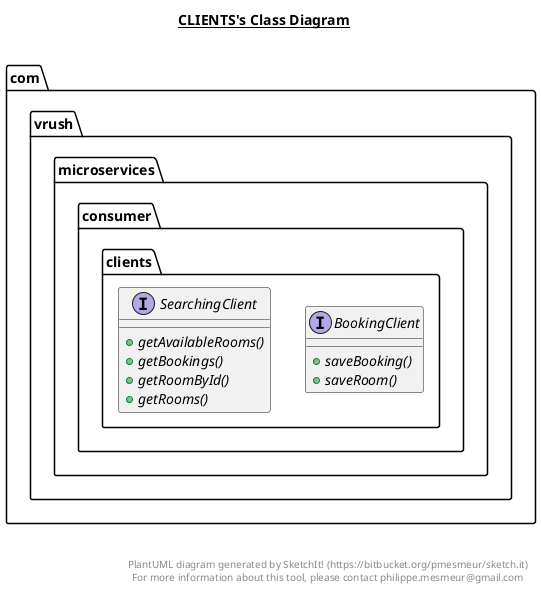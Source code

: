 @startuml

title __CLIENTS's Class Diagram__\n

  namespace com.vrush.microservices.consumer {
    namespace clients {
      interface com.vrush.microservices.consumer.clients.BookingClient {
          {abstract} + saveBooking()
          {abstract} + saveRoom()
      }
    }
  }
  

  namespace com.vrush.microservices.consumer {
    namespace clients {
      interface com.vrush.microservices.consumer.clients.SearchingClient {
          {abstract} + getAvailableRooms()
          {abstract} + getBookings()
          {abstract} + getRoomById()
          {abstract} + getRooms()
      }
    }
  }
  



right footer


PlantUML diagram generated by SketchIt! (https://bitbucket.org/pmesmeur/sketch.it)
For more information about this tool, please contact philippe.mesmeur@gmail.com
endfooter

@enduml
